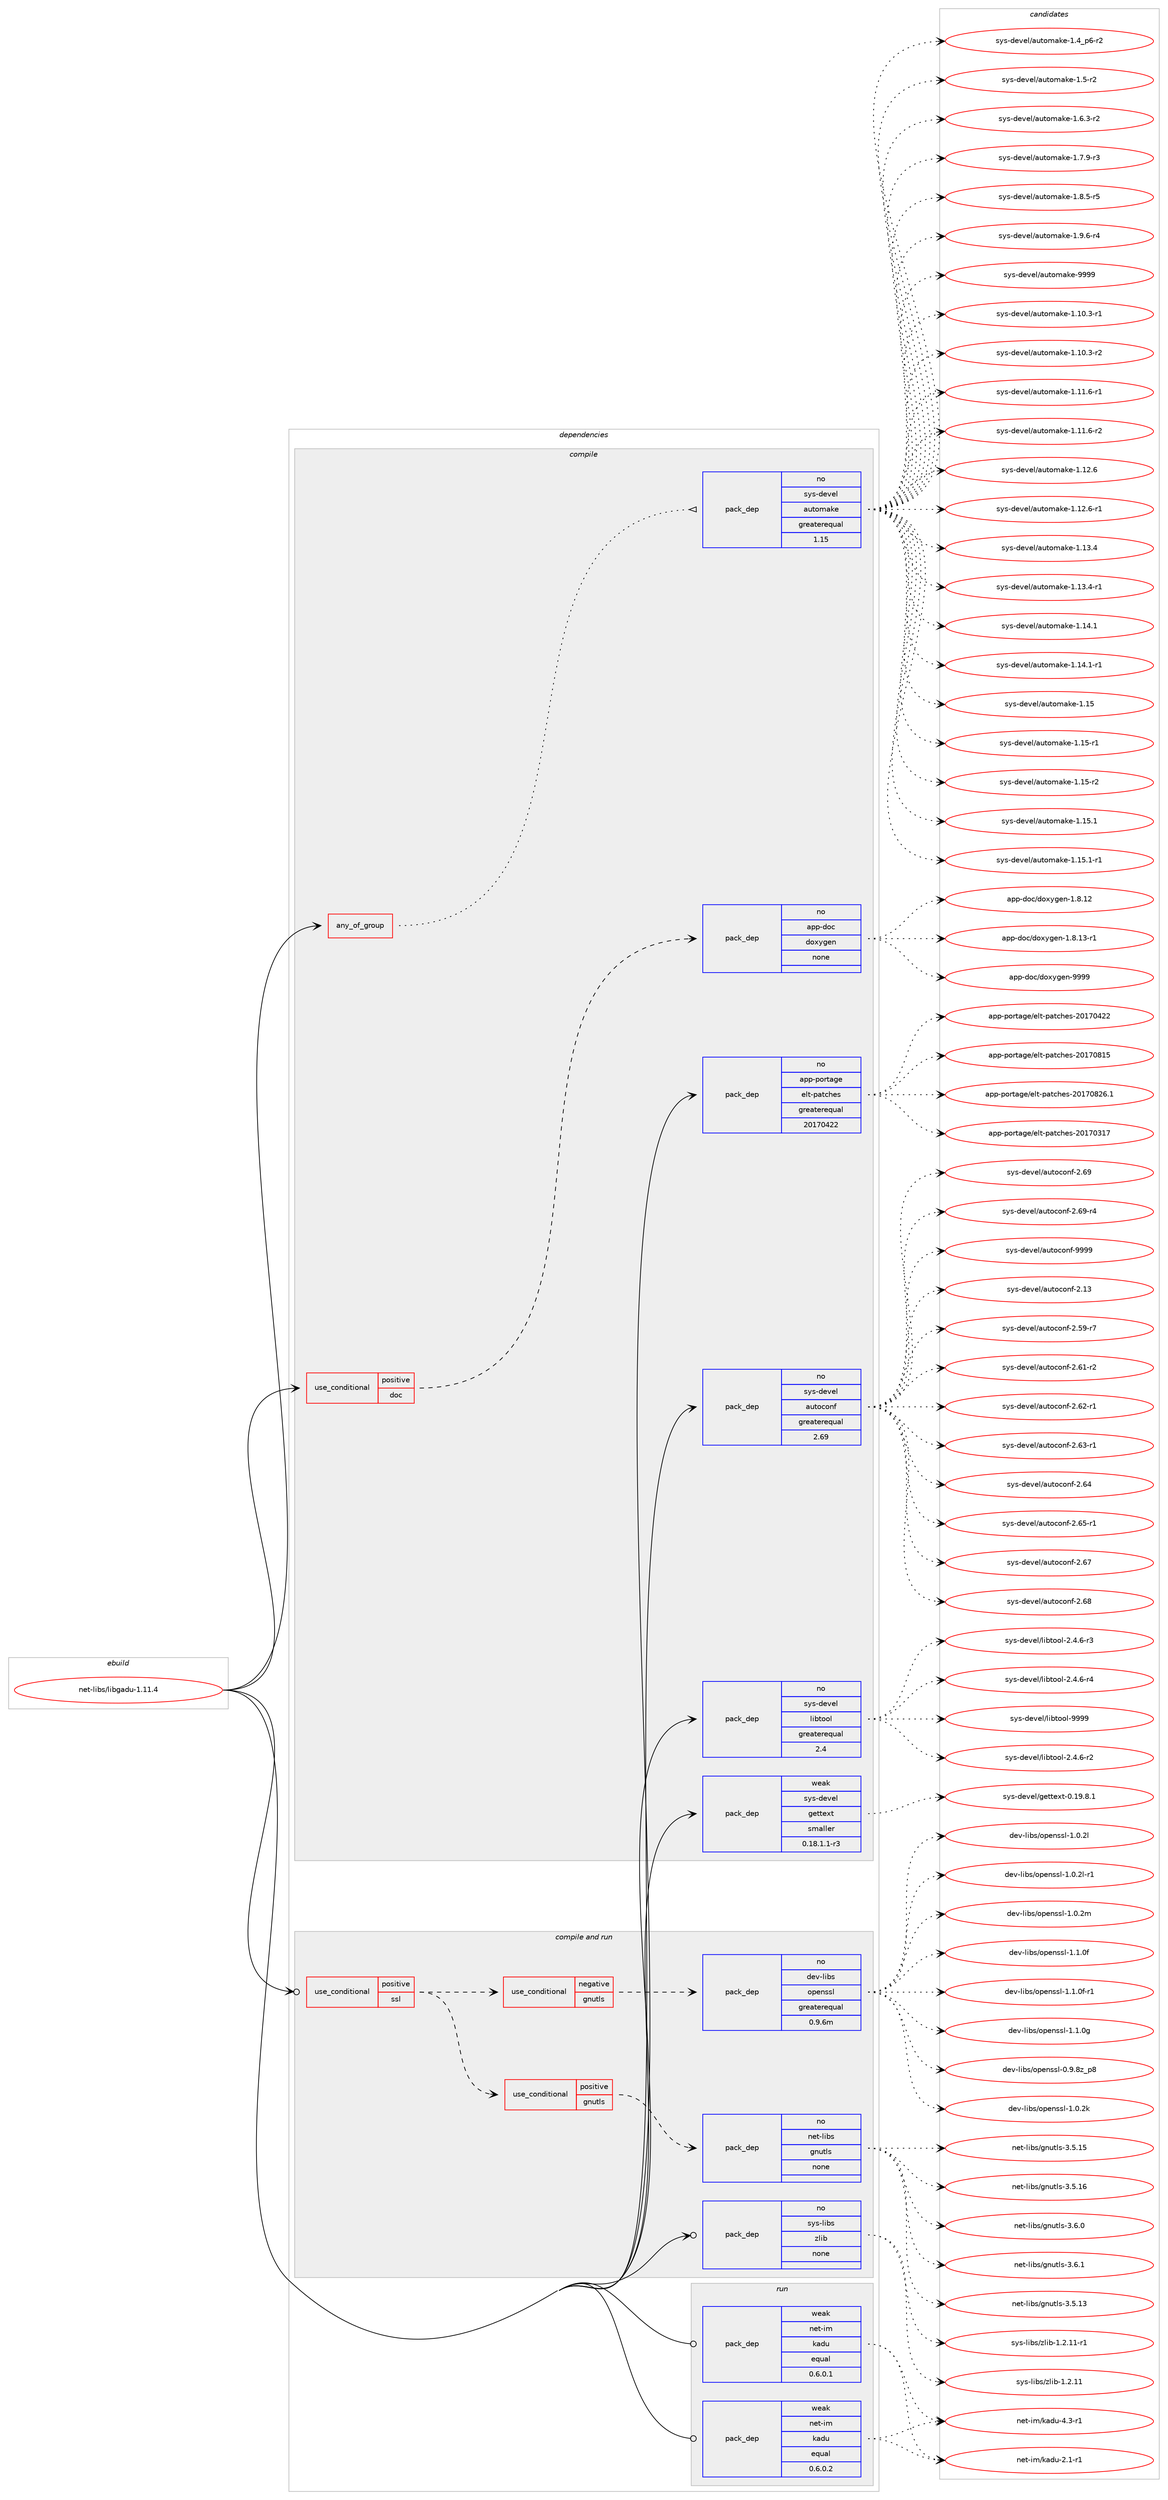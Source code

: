 digraph prolog {

# *************
# Graph options
# *************

newrank=true;
concentrate=true;
compound=true;
graph [rankdir=LR,fontname=Helvetica,fontsize=10,ranksep=1.5];#, ranksep=2.5, nodesep=0.2];
edge  [arrowhead=vee];
node  [fontname=Helvetica,fontsize=10];

# **********
# The ebuild
# **********

subgraph cluster_leftcol {
color=gray;
rank=same;
label=<<i>ebuild</i>>;
id [label="net-libs/libgadu-1.11.4", color=red, width=4, href="../net-libs/libgadu-1.11.4.svg"];
}

# ****************
# The dependencies
# ****************

subgraph cluster_midcol {
color=gray;
label=<<i>dependencies</i>>;
subgraph cluster_compile {
fillcolor="#eeeeee";
style=filled;
label=<<i>compile</i>>;
subgraph any6742 {
dependency416901 [label=<<TABLE BORDER="0" CELLBORDER="1" CELLSPACING="0" CELLPADDING="4"><TR><TD CELLPADDING="10">any_of_group</TD></TR></TABLE>>, shape=none, color=red];subgraph pack306786 {
dependency416902 [label=<<TABLE BORDER="0" CELLBORDER="1" CELLSPACING="0" CELLPADDING="4" WIDTH="220"><TR><TD ROWSPAN="6" CELLPADDING="30">pack_dep</TD></TR><TR><TD WIDTH="110">no</TD></TR><TR><TD>sys-devel</TD></TR><TR><TD>automake</TD></TR><TR><TD>greaterequal</TD></TR><TR><TD>1.15</TD></TR></TABLE>>, shape=none, color=blue];
}
dependency416901:e -> dependency416902:w [weight=20,style="dotted",arrowhead="oinv"];
}
id:e -> dependency416901:w [weight=20,style="solid",arrowhead="vee"];
subgraph cond103181 {
dependency416903 [label=<<TABLE BORDER="0" CELLBORDER="1" CELLSPACING="0" CELLPADDING="4"><TR><TD ROWSPAN="3" CELLPADDING="10">use_conditional</TD></TR><TR><TD>positive</TD></TR><TR><TD>doc</TD></TR></TABLE>>, shape=none, color=red];
subgraph pack306787 {
dependency416904 [label=<<TABLE BORDER="0" CELLBORDER="1" CELLSPACING="0" CELLPADDING="4" WIDTH="220"><TR><TD ROWSPAN="6" CELLPADDING="30">pack_dep</TD></TR><TR><TD WIDTH="110">no</TD></TR><TR><TD>app-doc</TD></TR><TR><TD>doxygen</TD></TR><TR><TD>none</TD></TR><TR><TD></TD></TR></TABLE>>, shape=none, color=blue];
}
dependency416903:e -> dependency416904:w [weight=20,style="dashed",arrowhead="vee"];
}
id:e -> dependency416903:w [weight=20,style="solid",arrowhead="vee"];
subgraph pack306788 {
dependency416905 [label=<<TABLE BORDER="0" CELLBORDER="1" CELLSPACING="0" CELLPADDING="4" WIDTH="220"><TR><TD ROWSPAN="6" CELLPADDING="30">pack_dep</TD></TR><TR><TD WIDTH="110">no</TD></TR><TR><TD>app-portage</TD></TR><TR><TD>elt-patches</TD></TR><TR><TD>greaterequal</TD></TR><TR><TD>20170422</TD></TR></TABLE>>, shape=none, color=blue];
}
id:e -> dependency416905:w [weight=20,style="solid",arrowhead="vee"];
subgraph pack306789 {
dependency416906 [label=<<TABLE BORDER="0" CELLBORDER="1" CELLSPACING="0" CELLPADDING="4" WIDTH="220"><TR><TD ROWSPAN="6" CELLPADDING="30">pack_dep</TD></TR><TR><TD WIDTH="110">no</TD></TR><TR><TD>sys-devel</TD></TR><TR><TD>autoconf</TD></TR><TR><TD>greaterequal</TD></TR><TR><TD>2.69</TD></TR></TABLE>>, shape=none, color=blue];
}
id:e -> dependency416906:w [weight=20,style="solid",arrowhead="vee"];
subgraph pack306790 {
dependency416907 [label=<<TABLE BORDER="0" CELLBORDER="1" CELLSPACING="0" CELLPADDING="4" WIDTH="220"><TR><TD ROWSPAN="6" CELLPADDING="30">pack_dep</TD></TR><TR><TD WIDTH="110">no</TD></TR><TR><TD>sys-devel</TD></TR><TR><TD>libtool</TD></TR><TR><TD>greaterequal</TD></TR><TR><TD>2.4</TD></TR></TABLE>>, shape=none, color=blue];
}
id:e -> dependency416907:w [weight=20,style="solid",arrowhead="vee"];
subgraph pack306791 {
dependency416908 [label=<<TABLE BORDER="0" CELLBORDER="1" CELLSPACING="0" CELLPADDING="4" WIDTH="220"><TR><TD ROWSPAN="6" CELLPADDING="30">pack_dep</TD></TR><TR><TD WIDTH="110">weak</TD></TR><TR><TD>sys-devel</TD></TR><TR><TD>gettext</TD></TR><TR><TD>smaller</TD></TR><TR><TD>0.18.1.1-r3</TD></TR></TABLE>>, shape=none, color=blue];
}
id:e -> dependency416908:w [weight=20,style="solid",arrowhead="vee"];
}
subgraph cluster_compileandrun {
fillcolor="#eeeeee";
style=filled;
label=<<i>compile and run</i>>;
subgraph cond103182 {
dependency416909 [label=<<TABLE BORDER="0" CELLBORDER="1" CELLSPACING="0" CELLPADDING="4"><TR><TD ROWSPAN="3" CELLPADDING="10">use_conditional</TD></TR><TR><TD>positive</TD></TR><TR><TD>ssl</TD></TR></TABLE>>, shape=none, color=red];
subgraph cond103183 {
dependency416910 [label=<<TABLE BORDER="0" CELLBORDER="1" CELLSPACING="0" CELLPADDING="4"><TR><TD ROWSPAN="3" CELLPADDING="10">use_conditional</TD></TR><TR><TD>positive</TD></TR><TR><TD>gnutls</TD></TR></TABLE>>, shape=none, color=red];
subgraph pack306792 {
dependency416911 [label=<<TABLE BORDER="0" CELLBORDER="1" CELLSPACING="0" CELLPADDING="4" WIDTH="220"><TR><TD ROWSPAN="6" CELLPADDING="30">pack_dep</TD></TR><TR><TD WIDTH="110">no</TD></TR><TR><TD>net-libs</TD></TR><TR><TD>gnutls</TD></TR><TR><TD>none</TD></TR><TR><TD></TD></TR></TABLE>>, shape=none, color=blue];
}
dependency416910:e -> dependency416911:w [weight=20,style="dashed",arrowhead="vee"];
}
dependency416909:e -> dependency416910:w [weight=20,style="dashed",arrowhead="vee"];
subgraph cond103184 {
dependency416912 [label=<<TABLE BORDER="0" CELLBORDER="1" CELLSPACING="0" CELLPADDING="4"><TR><TD ROWSPAN="3" CELLPADDING="10">use_conditional</TD></TR><TR><TD>negative</TD></TR><TR><TD>gnutls</TD></TR></TABLE>>, shape=none, color=red];
subgraph pack306793 {
dependency416913 [label=<<TABLE BORDER="0" CELLBORDER="1" CELLSPACING="0" CELLPADDING="4" WIDTH="220"><TR><TD ROWSPAN="6" CELLPADDING="30">pack_dep</TD></TR><TR><TD WIDTH="110">no</TD></TR><TR><TD>dev-libs</TD></TR><TR><TD>openssl</TD></TR><TR><TD>greaterequal</TD></TR><TR><TD>0.9.6m</TD></TR></TABLE>>, shape=none, color=blue];
}
dependency416912:e -> dependency416913:w [weight=20,style="dashed",arrowhead="vee"];
}
dependency416909:e -> dependency416912:w [weight=20,style="dashed",arrowhead="vee"];
}
id:e -> dependency416909:w [weight=20,style="solid",arrowhead="odotvee"];
subgraph pack306794 {
dependency416914 [label=<<TABLE BORDER="0" CELLBORDER="1" CELLSPACING="0" CELLPADDING="4" WIDTH="220"><TR><TD ROWSPAN="6" CELLPADDING="30">pack_dep</TD></TR><TR><TD WIDTH="110">no</TD></TR><TR><TD>sys-libs</TD></TR><TR><TD>zlib</TD></TR><TR><TD>none</TD></TR><TR><TD></TD></TR></TABLE>>, shape=none, color=blue];
}
id:e -> dependency416914:w [weight=20,style="solid",arrowhead="odotvee"];
}
subgraph cluster_run {
fillcolor="#eeeeee";
style=filled;
label=<<i>run</i>>;
subgraph pack306795 {
dependency416915 [label=<<TABLE BORDER="0" CELLBORDER="1" CELLSPACING="0" CELLPADDING="4" WIDTH="220"><TR><TD ROWSPAN="6" CELLPADDING="30">pack_dep</TD></TR><TR><TD WIDTH="110">weak</TD></TR><TR><TD>net-im</TD></TR><TR><TD>kadu</TD></TR><TR><TD>equal</TD></TR><TR><TD>0.6.0.1</TD></TR></TABLE>>, shape=none, color=blue];
}
id:e -> dependency416915:w [weight=20,style="solid",arrowhead="odot"];
subgraph pack306796 {
dependency416916 [label=<<TABLE BORDER="0" CELLBORDER="1" CELLSPACING="0" CELLPADDING="4" WIDTH="220"><TR><TD ROWSPAN="6" CELLPADDING="30">pack_dep</TD></TR><TR><TD WIDTH="110">weak</TD></TR><TR><TD>net-im</TD></TR><TR><TD>kadu</TD></TR><TR><TD>equal</TD></TR><TR><TD>0.6.0.2</TD></TR></TABLE>>, shape=none, color=blue];
}
id:e -> dependency416916:w [weight=20,style="solid",arrowhead="odot"];
}
}

# **************
# The candidates
# **************

subgraph cluster_choices {
rank=same;
color=gray;
label=<<i>candidates</i>>;

subgraph choice306786 {
color=black;
nodesep=1;
choice11512111545100101118101108479711711611110997107101454946494846514511449 [label="sys-devel/automake-1.10.3-r1", color=red, width=4,href="../sys-devel/automake-1.10.3-r1.svg"];
choice11512111545100101118101108479711711611110997107101454946494846514511450 [label="sys-devel/automake-1.10.3-r2", color=red, width=4,href="../sys-devel/automake-1.10.3-r2.svg"];
choice11512111545100101118101108479711711611110997107101454946494946544511449 [label="sys-devel/automake-1.11.6-r1", color=red, width=4,href="../sys-devel/automake-1.11.6-r1.svg"];
choice11512111545100101118101108479711711611110997107101454946494946544511450 [label="sys-devel/automake-1.11.6-r2", color=red, width=4,href="../sys-devel/automake-1.11.6-r2.svg"];
choice1151211154510010111810110847971171161111099710710145494649504654 [label="sys-devel/automake-1.12.6", color=red, width=4,href="../sys-devel/automake-1.12.6.svg"];
choice11512111545100101118101108479711711611110997107101454946495046544511449 [label="sys-devel/automake-1.12.6-r1", color=red, width=4,href="../sys-devel/automake-1.12.6-r1.svg"];
choice1151211154510010111810110847971171161111099710710145494649514652 [label="sys-devel/automake-1.13.4", color=red, width=4,href="../sys-devel/automake-1.13.4.svg"];
choice11512111545100101118101108479711711611110997107101454946495146524511449 [label="sys-devel/automake-1.13.4-r1", color=red, width=4,href="../sys-devel/automake-1.13.4-r1.svg"];
choice1151211154510010111810110847971171161111099710710145494649524649 [label="sys-devel/automake-1.14.1", color=red, width=4,href="../sys-devel/automake-1.14.1.svg"];
choice11512111545100101118101108479711711611110997107101454946495246494511449 [label="sys-devel/automake-1.14.1-r1", color=red, width=4,href="../sys-devel/automake-1.14.1-r1.svg"];
choice115121115451001011181011084797117116111109971071014549464953 [label="sys-devel/automake-1.15", color=red, width=4,href="../sys-devel/automake-1.15.svg"];
choice1151211154510010111810110847971171161111099710710145494649534511449 [label="sys-devel/automake-1.15-r1", color=red, width=4,href="../sys-devel/automake-1.15-r1.svg"];
choice1151211154510010111810110847971171161111099710710145494649534511450 [label="sys-devel/automake-1.15-r2", color=red, width=4,href="../sys-devel/automake-1.15-r2.svg"];
choice1151211154510010111810110847971171161111099710710145494649534649 [label="sys-devel/automake-1.15.1", color=red, width=4,href="../sys-devel/automake-1.15.1.svg"];
choice11512111545100101118101108479711711611110997107101454946495346494511449 [label="sys-devel/automake-1.15.1-r1", color=red, width=4,href="../sys-devel/automake-1.15.1-r1.svg"];
choice115121115451001011181011084797117116111109971071014549465295112544511450 [label="sys-devel/automake-1.4_p6-r2", color=red, width=4,href="../sys-devel/automake-1.4_p6-r2.svg"];
choice11512111545100101118101108479711711611110997107101454946534511450 [label="sys-devel/automake-1.5-r2", color=red, width=4,href="../sys-devel/automake-1.5-r2.svg"];
choice115121115451001011181011084797117116111109971071014549465446514511450 [label="sys-devel/automake-1.6.3-r2", color=red, width=4,href="../sys-devel/automake-1.6.3-r2.svg"];
choice115121115451001011181011084797117116111109971071014549465546574511451 [label="sys-devel/automake-1.7.9-r3", color=red, width=4,href="../sys-devel/automake-1.7.9-r3.svg"];
choice115121115451001011181011084797117116111109971071014549465646534511453 [label="sys-devel/automake-1.8.5-r5", color=red, width=4,href="../sys-devel/automake-1.8.5-r5.svg"];
choice115121115451001011181011084797117116111109971071014549465746544511452 [label="sys-devel/automake-1.9.6-r4", color=red, width=4,href="../sys-devel/automake-1.9.6-r4.svg"];
choice115121115451001011181011084797117116111109971071014557575757 [label="sys-devel/automake-9999", color=red, width=4,href="../sys-devel/automake-9999.svg"];
dependency416902:e -> choice11512111545100101118101108479711711611110997107101454946494846514511449:w [style=dotted,weight="100"];
dependency416902:e -> choice11512111545100101118101108479711711611110997107101454946494846514511450:w [style=dotted,weight="100"];
dependency416902:e -> choice11512111545100101118101108479711711611110997107101454946494946544511449:w [style=dotted,weight="100"];
dependency416902:e -> choice11512111545100101118101108479711711611110997107101454946494946544511450:w [style=dotted,weight="100"];
dependency416902:e -> choice1151211154510010111810110847971171161111099710710145494649504654:w [style=dotted,weight="100"];
dependency416902:e -> choice11512111545100101118101108479711711611110997107101454946495046544511449:w [style=dotted,weight="100"];
dependency416902:e -> choice1151211154510010111810110847971171161111099710710145494649514652:w [style=dotted,weight="100"];
dependency416902:e -> choice11512111545100101118101108479711711611110997107101454946495146524511449:w [style=dotted,weight="100"];
dependency416902:e -> choice1151211154510010111810110847971171161111099710710145494649524649:w [style=dotted,weight="100"];
dependency416902:e -> choice11512111545100101118101108479711711611110997107101454946495246494511449:w [style=dotted,weight="100"];
dependency416902:e -> choice115121115451001011181011084797117116111109971071014549464953:w [style=dotted,weight="100"];
dependency416902:e -> choice1151211154510010111810110847971171161111099710710145494649534511449:w [style=dotted,weight="100"];
dependency416902:e -> choice1151211154510010111810110847971171161111099710710145494649534511450:w [style=dotted,weight="100"];
dependency416902:e -> choice1151211154510010111810110847971171161111099710710145494649534649:w [style=dotted,weight="100"];
dependency416902:e -> choice11512111545100101118101108479711711611110997107101454946495346494511449:w [style=dotted,weight="100"];
dependency416902:e -> choice115121115451001011181011084797117116111109971071014549465295112544511450:w [style=dotted,weight="100"];
dependency416902:e -> choice11512111545100101118101108479711711611110997107101454946534511450:w [style=dotted,weight="100"];
dependency416902:e -> choice115121115451001011181011084797117116111109971071014549465446514511450:w [style=dotted,weight="100"];
dependency416902:e -> choice115121115451001011181011084797117116111109971071014549465546574511451:w [style=dotted,weight="100"];
dependency416902:e -> choice115121115451001011181011084797117116111109971071014549465646534511453:w [style=dotted,weight="100"];
dependency416902:e -> choice115121115451001011181011084797117116111109971071014549465746544511452:w [style=dotted,weight="100"];
dependency416902:e -> choice115121115451001011181011084797117116111109971071014557575757:w [style=dotted,weight="100"];
}
subgraph choice306787 {
color=black;
nodesep=1;
choice9711211245100111994710011112012110310111045494656464950 [label="app-doc/doxygen-1.8.12", color=red, width=4,href="../app-doc/doxygen-1.8.12.svg"];
choice97112112451001119947100111120121103101110454946564649514511449 [label="app-doc/doxygen-1.8.13-r1", color=red, width=4,href="../app-doc/doxygen-1.8.13-r1.svg"];
choice971121124510011199471001111201211031011104557575757 [label="app-doc/doxygen-9999", color=red, width=4,href="../app-doc/doxygen-9999.svg"];
dependency416904:e -> choice9711211245100111994710011112012110310111045494656464950:w [style=dotted,weight="100"];
dependency416904:e -> choice97112112451001119947100111120121103101110454946564649514511449:w [style=dotted,weight="100"];
dependency416904:e -> choice971121124510011199471001111201211031011104557575757:w [style=dotted,weight="100"];
}
subgraph choice306788 {
color=black;
nodesep=1;
choice97112112451121111141169710310147101108116451129711699104101115455048495548514955 [label="app-portage/elt-patches-20170317", color=red, width=4,href="../app-portage/elt-patches-20170317.svg"];
choice97112112451121111141169710310147101108116451129711699104101115455048495548525050 [label="app-portage/elt-patches-20170422", color=red, width=4,href="../app-portage/elt-patches-20170422.svg"];
choice97112112451121111141169710310147101108116451129711699104101115455048495548564953 [label="app-portage/elt-patches-20170815", color=red, width=4,href="../app-portage/elt-patches-20170815.svg"];
choice971121124511211111411697103101471011081164511297116991041011154550484955485650544649 [label="app-portage/elt-patches-20170826.1", color=red, width=4,href="../app-portage/elt-patches-20170826.1.svg"];
dependency416905:e -> choice97112112451121111141169710310147101108116451129711699104101115455048495548514955:w [style=dotted,weight="100"];
dependency416905:e -> choice97112112451121111141169710310147101108116451129711699104101115455048495548525050:w [style=dotted,weight="100"];
dependency416905:e -> choice97112112451121111141169710310147101108116451129711699104101115455048495548564953:w [style=dotted,weight="100"];
dependency416905:e -> choice971121124511211111411697103101471011081164511297116991041011154550484955485650544649:w [style=dotted,weight="100"];
}
subgraph choice306789 {
color=black;
nodesep=1;
choice115121115451001011181011084797117116111991111101024550464951 [label="sys-devel/autoconf-2.13", color=red, width=4,href="../sys-devel/autoconf-2.13.svg"];
choice1151211154510010111810110847971171161119911111010245504653574511455 [label="sys-devel/autoconf-2.59-r7", color=red, width=4,href="../sys-devel/autoconf-2.59-r7.svg"];
choice1151211154510010111810110847971171161119911111010245504654494511450 [label="sys-devel/autoconf-2.61-r2", color=red, width=4,href="../sys-devel/autoconf-2.61-r2.svg"];
choice1151211154510010111810110847971171161119911111010245504654504511449 [label="sys-devel/autoconf-2.62-r1", color=red, width=4,href="../sys-devel/autoconf-2.62-r1.svg"];
choice1151211154510010111810110847971171161119911111010245504654514511449 [label="sys-devel/autoconf-2.63-r1", color=red, width=4,href="../sys-devel/autoconf-2.63-r1.svg"];
choice115121115451001011181011084797117116111991111101024550465452 [label="sys-devel/autoconf-2.64", color=red, width=4,href="../sys-devel/autoconf-2.64.svg"];
choice1151211154510010111810110847971171161119911111010245504654534511449 [label="sys-devel/autoconf-2.65-r1", color=red, width=4,href="../sys-devel/autoconf-2.65-r1.svg"];
choice115121115451001011181011084797117116111991111101024550465455 [label="sys-devel/autoconf-2.67", color=red, width=4,href="../sys-devel/autoconf-2.67.svg"];
choice115121115451001011181011084797117116111991111101024550465456 [label="sys-devel/autoconf-2.68", color=red, width=4,href="../sys-devel/autoconf-2.68.svg"];
choice115121115451001011181011084797117116111991111101024550465457 [label="sys-devel/autoconf-2.69", color=red, width=4,href="../sys-devel/autoconf-2.69.svg"];
choice1151211154510010111810110847971171161119911111010245504654574511452 [label="sys-devel/autoconf-2.69-r4", color=red, width=4,href="../sys-devel/autoconf-2.69-r4.svg"];
choice115121115451001011181011084797117116111991111101024557575757 [label="sys-devel/autoconf-9999", color=red, width=4,href="../sys-devel/autoconf-9999.svg"];
dependency416906:e -> choice115121115451001011181011084797117116111991111101024550464951:w [style=dotted,weight="100"];
dependency416906:e -> choice1151211154510010111810110847971171161119911111010245504653574511455:w [style=dotted,weight="100"];
dependency416906:e -> choice1151211154510010111810110847971171161119911111010245504654494511450:w [style=dotted,weight="100"];
dependency416906:e -> choice1151211154510010111810110847971171161119911111010245504654504511449:w [style=dotted,weight="100"];
dependency416906:e -> choice1151211154510010111810110847971171161119911111010245504654514511449:w [style=dotted,weight="100"];
dependency416906:e -> choice115121115451001011181011084797117116111991111101024550465452:w [style=dotted,weight="100"];
dependency416906:e -> choice1151211154510010111810110847971171161119911111010245504654534511449:w [style=dotted,weight="100"];
dependency416906:e -> choice115121115451001011181011084797117116111991111101024550465455:w [style=dotted,weight="100"];
dependency416906:e -> choice115121115451001011181011084797117116111991111101024550465456:w [style=dotted,weight="100"];
dependency416906:e -> choice115121115451001011181011084797117116111991111101024550465457:w [style=dotted,weight="100"];
dependency416906:e -> choice1151211154510010111810110847971171161119911111010245504654574511452:w [style=dotted,weight="100"];
dependency416906:e -> choice115121115451001011181011084797117116111991111101024557575757:w [style=dotted,weight="100"];
}
subgraph choice306790 {
color=black;
nodesep=1;
choice1151211154510010111810110847108105981161111111084550465246544511450 [label="sys-devel/libtool-2.4.6-r2", color=red, width=4,href="../sys-devel/libtool-2.4.6-r2.svg"];
choice1151211154510010111810110847108105981161111111084550465246544511451 [label="sys-devel/libtool-2.4.6-r3", color=red, width=4,href="../sys-devel/libtool-2.4.6-r3.svg"];
choice1151211154510010111810110847108105981161111111084550465246544511452 [label="sys-devel/libtool-2.4.6-r4", color=red, width=4,href="../sys-devel/libtool-2.4.6-r4.svg"];
choice1151211154510010111810110847108105981161111111084557575757 [label="sys-devel/libtool-9999", color=red, width=4,href="../sys-devel/libtool-9999.svg"];
dependency416907:e -> choice1151211154510010111810110847108105981161111111084550465246544511450:w [style=dotted,weight="100"];
dependency416907:e -> choice1151211154510010111810110847108105981161111111084550465246544511451:w [style=dotted,weight="100"];
dependency416907:e -> choice1151211154510010111810110847108105981161111111084550465246544511452:w [style=dotted,weight="100"];
dependency416907:e -> choice1151211154510010111810110847108105981161111111084557575757:w [style=dotted,weight="100"];
}
subgraph choice306791 {
color=black;
nodesep=1;
choice1151211154510010111810110847103101116116101120116454846495746564649 [label="sys-devel/gettext-0.19.8.1", color=red, width=4,href="../sys-devel/gettext-0.19.8.1.svg"];
dependency416908:e -> choice1151211154510010111810110847103101116116101120116454846495746564649:w [style=dotted,weight="100"];
}
subgraph choice306792 {
color=black;
nodesep=1;
choice11010111645108105981154710311011711610811545514653464951 [label="net-libs/gnutls-3.5.13", color=red, width=4,href="../net-libs/gnutls-3.5.13.svg"];
choice11010111645108105981154710311011711610811545514653464953 [label="net-libs/gnutls-3.5.15", color=red, width=4,href="../net-libs/gnutls-3.5.15.svg"];
choice11010111645108105981154710311011711610811545514653464954 [label="net-libs/gnutls-3.5.16", color=red, width=4,href="../net-libs/gnutls-3.5.16.svg"];
choice110101116451081059811547103110117116108115455146544648 [label="net-libs/gnutls-3.6.0", color=red, width=4,href="../net-libs/gnutls-3.6.0.svg"];
choice110101116451081059811547103110117116108115455146544649 [label="net-libs/gnutls-3.6.1", color=red, width=4,href="../net-libs/gnutls-3.6.1.svg"];
dependency416911:e -> choice11010111645108105981154710311011711610811545514653464951:w [style=dotted,weight="100"];
dependency416911:e -> choice11010111645108105981154710311011711610811545514653464953:w [style=dotted,weight="100"];
dependency416911:e -> choice11010111645108105981154710311011711610811545514653464954:w [style=dotted,weight="100"];
dependency416911:e -> choice110101116451081059811547103110117116108115455146544648:w [style=dotted,weight="100"];
dependency416911:e -> choice110101116451081059811547103110117116108115455146544649:w [style=dotted,weight="100"];
}
subgraph choice306793 {
color=black;
nodesep=1;
choice1001011184510810598115471111121011101151151084548465746561229511256 [label="dev-libs/openssl-0.9.8z_p8", color=red, width=4,href="../dev-libs/openssl-0.9.8z_p8.svg"];
choice100101118451081059811547111112101110115115108454946484650107 [label="dev-libs/openssl-1.0.2k", color=red, width=4,href="../dev-libs/openssl-1.0.2k.svg"];
choice100101118451081059811547111112101110115115108454946484650108 [label="dev-libs/openssl-1.0.2l", color=red, width=4,href="../dev-libs/openssl-1.0.2l.svg"];
choice1001011184510810598115471111121011101151151084549464846501084511449 [label="dev-libs/openssl-1.0.2l-r1", color=red, width=4,href="../dev-libs/openssl-1.0.2l-r1.svg"];
choice100101118451081059811547111112101110115115108454946484650109 [label="dev-libs/openssl-1.0.2m", color=red, width=4,href="../dev-libs/openssl-1.0.2m.svg"];
choice100101118451081059811547111112101110115115108454946494648102 [label="dev-libs/openssl-1.1.0f", color=red, width=4,href="../dev-libs/openssl-1.1.0f.svg"];
choice1001011184510810598115471111121011101151151084549464946481024511449 [label="dev-libs/openssl-1.1.0f-r1", color=red, width=4,href="../dev-libs/openssl-1.1.0f-r1.svg"];
choice100101118451081059811547111112101110115115108454946494648103 [label="dev-libs/openssl-1.1.0g", color=red, width=4,href="../dev-libs/openssl-1.1.0g.svg"];
dependency416913:e -> choice1001011184510810598115471111121011101151151084548465746561229511256:w [style=dotted,weight="100"];
dependency416913:e -> choice100101118451081059811547111112101110115115108454946484650107:w [style=dotted,weight="100"];
dependency416913:e -> choice100101118451081059811547111112101110115115108454946484650108:w [style=dotted,weight="100"];
dependency416913:e -> choice1001011184510810598115471111121011101151151084549464846501084511449:w [style=dotted,weight="100"];
dependency416913:e -> choice100101118451081059811547111112101110115115108454946484650109:w [style=dotted,weight="100"];
dependency416913:e -> choice100101118451081059811547111112101110115115108454946494648102:w [style=dotted,weight="100"];
dependency416913:e -> choice1001011184510810598115471111121011101151151084549464946481024511449:w [style=dotted,weight="100"];
dependency416913:e -> choice100101118451081059811547111112101110115115108454946494648103:w [style=dotted,weight="100"];
}
subgraph choice306794 {
color=black;
nodesep=1;
choice1151211154510810598115471221081059845494650464949 [label="sys-libs/zlib-1.2.11", color=red, width=4,href="../sys-libs/zlib-1.2.11.svg"];
choice11512111545108105981154712210810598454946504649494511449 [label="sys-libs/zlib-1.2.11-r1", color=red, width=4,href="../sys-libs/zlib-1.2.11-r1.svg"];
dependency416914:e -> choice1151211154510810598115471221081059845494650464949:w [style=dotted,weight="100"];
dependency416914:e -> choice11512111545108105981154712210810598454946504649494511449:w [style=dotted,weight="100"];
}
subgraph choice306795 {
color=black;
nodesep=1;
choice110101116451051094710797100117455046494511449 [label="net-im/kadu-2.1-r1", color=red, width=4,href="../net-im/kadu-2.1-r1.svg"];
choice110101116451051094710797100117455246514511449 [label="net-im/kadu-4.3-r1", color=red, width=4,href="../net-im/kadu-4.3-r1.svg"];
dependency416915:e -> choice110101116451051094710797100117455046494511449:w [style=dotted,weight="100"];
dependency416915:e -> choice110101116451051094710797100117455246514511449:w [style=dotted,weight="100"];
}
subgraph choice306796 {
color=black;
nodesep=1;
choice110101116451051094710797100117455046494511449 [label="net-im/kadu-2.1-r1", color=red, width=4,href="../net-im/kadu-2.1-r1.svg"];
choice110101116451051094710797100117455246514511449 [label="net-im/kadu-4.3-r1", color=red, width=4,href="../net-im/kadu-4.3-r1.svg"];
dependency416916:e -> choice110101116451051094710797100117455046494511449:w [style=dotted,weight="100"];
dependency416916:e -> choice110101116451051094710797100117455246514511449:w [style=dotted,weight="100"];
}
}

}
